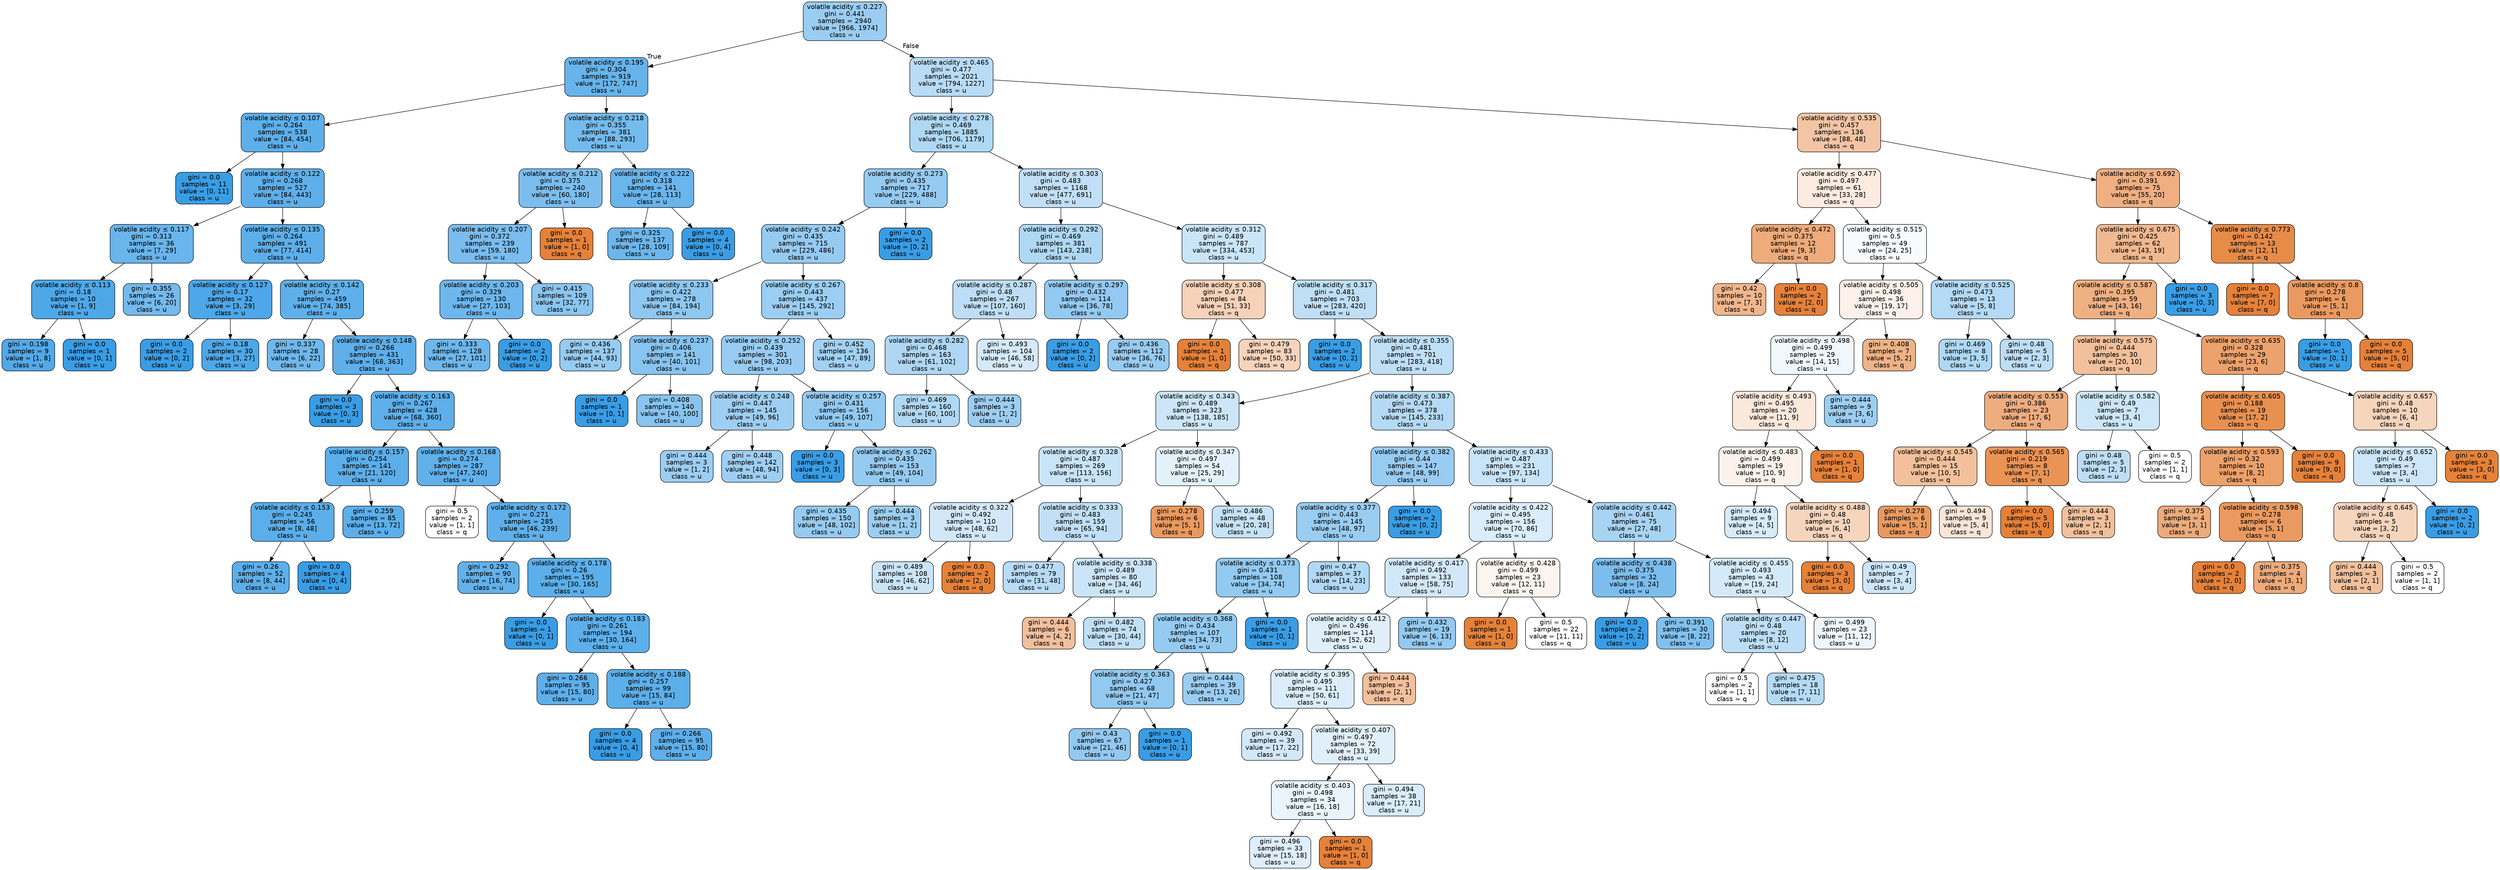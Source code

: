 digraph Tree {
node [shape=box, style="filled, rounded", color="black", fontname=helvetica] ;
edge [fontname=helvetica] ;
0 [label=<volatile acidity &le; 0.227<br/>gini = 0.441<br/>samples = 2940<br/>value = [966, 1974]<br/>class = u>, fillcolor="#399de582"] ;
1 [label=<volatile acidity &le; 0.195<br/>gini = 0.304<br/>samples = 919<br/>value = [172, 747]<br/>class = u>, fillcolor="#399de5c4"] ;
0 -> 1 [labeldistance=2.5, labelangle=45, headlabel="True"] ;
2 [label=<volatile acidity &le; 0.107<br/>gini = 0.264<br/>samples = 538<br/>value = [84, 454]<br/>class = u>, fillcolor="#399de5d0"] ;
1 -> 2 ;
3 [label=<gini = 0.0<br/>samples = 11<br/>value = [0, 11]<br/>class = u>, fillcolor="#399de5ff"] ;
2 -> 3 ;
4 [label=<volatile acidity &le; 0.122<br/>gini = 0.268<br/>samples = 527<br/>value = [84, 443]<br/>class = u>, fillcolor="#399de5cf"] ;
2 -> 4 ;
5 [label=<volatile acidity &le; 0.117<br/>gini = 0.313<br/>samples = 36<br/>value = [7, 29]<br/>class = u>, fillcolor="#399de5c1"] ;
4 -> 5 ;
6 [label=<volatile acidity &le; 0.113<br/>gini = 0.18<br/>samples = 10<br/>value = [1, 9]<br/>class = u>, fillcolor="#399de5e3"] ;
5 -> 6 ;
7 [label=<gini = 0.198<br/>samples = 9<br/>value = [1, 8]<br/>class = u>, fillcolor="#399de5df"] ;
6 -> 7 ;
8 [label=<gini = 0.0<br/>samples = 1<br/>value = [0, 1]<br/>class = u>, fillcolor="#399de5ff"] ;
6 -> 8 ;
9 [label=<gini = 0.355<br/>samples = 26<br/>value = [6, 20]<br/>class = u>, fillcolor="#399de5b3"] ;
5 -> 9 ;
10 [label=<volatile acidity &le; 0.135<br/>gini = 0.264<br/>samples = 491<br/>value = [77, 414]<br/>class = u>, fillcolor="#399de5d0"] ;
4 -> 10 ;
11 [label=<volatile acidity &le; 0.127<br/>gini = 0.17<br/>samples = 32<br/>value = [3, 29]<br/>class = u>, fillcolor="#399de5e5"] ;
10 -> 11 ;
12 [label=<gini = 0.0<br/>samples = 2<br/>value = [0, 2]<br/>class = u>, fillcolor="#399de5ff"] ;
11 -> 12 ;
13 [label=<gini = 0.18<br/>samples = 30<br/>value = [3, 27]<br/>class = u>, fillcolor="#399de5e3"] ;
11 -> 13 ;
14 [label=<volatile acidity &le; 0.142<br/>gini = 0.27<br/>samples = 459<br/>value = [74, 385]<br/>class = u>, fillcolor="#399de5ce"] ;
10 -> 14 ;
15 [label=<gini = 0.337<br/>samples = 28<br/>value = [6, 22]<br/>class = u>, fillcolor="#399de5b9"] ;
14 -> 15 ;
16 [label=<volatile acidity &le; 0.148<br/>gini = 0.266<br/>samples = 431<br/>value = [68, 363]<br/>class = u>, fillcolor="#399de5cf"] ;
14 -> 16 ;
17 [label=<gini = 0.0<br/>samples = 3<br/>value = [0, 3]<br/>class = u>, fillcolor="#399de5ff"] ;
16 -> 17 ;
18 [label=<volatile acidity &le; 0.163<br/>gini = 0.267<br/>samples = 428<br/>value = [68, 360]<br/>class = u>, fillcolor="#399de5cf"] ;
16 -> 18 ;
19 [label=<volatile acidity &le; 0.157<br/>gini = 0.254<br/>samples = 141<br/>value = [21, 120]<br/>class = u>, fillcolor="#399de5d2"] ;
18 -> 19 ;
20 [label=<volatile acidity &le; 0.153<br/>gini = 0.245<br/>samples = 56<br/>value = [8, 48]<br/>class = u>, fillcolor="#399de5d4"] ;
19 -> 20 ;
21 [label=<gini = 0.26<br/>samples = 52<br/>value = [8, 44]<br/>class = u>, fillcolor="#399de5d1"] ;
20 -> 21 ;
22 [label=<gini = 0.0<br/>samples = 4<br/>value = [0, 4]<br/>class = u>, fillcolor="#399de5ff"] ;
20 -> 22 ;
23 [label=<gini = 0.259<br/>samples = 85<br/>value = [13, 72]<br/>class = u>, fillcolor="#399de5d1"] ;
19 -> 23 ;
24 [label=<volatile acidity &le; 0.168<br/>gini = 0.274<br/>samples = 287<br/>value = [47, 240]<br/>class = u>, fillcolor="#399de5cd"] ;
18 -> 24 ;
25 [label=<gini = 0.5<br/>samples = 2<br/>value = [1, 1]<br/>class = q>, fillcolor="#e5813900"] ;
24 -> 25 ;
26 [label=<volatile acidity &le; 0.172<br/>gini = 0.271<br/>samples = 285<br/>value = [46, 239]<br/>class = u>, fillcolor="#399de5ce"] ;
24 -> 26 ;
27 [label=<gini = 0.292<br/>samples = 90<br/>value = [16, 74]<br/>class = u>, fillcolor="#399de5c8"] ;
26 -> 27 ;
28 [label=<volatile acidity &le; 0.178<br/>gini = 0.26<br/>samples = 195<br/>value = [30, 165]<br/>class = u>, fillcolor="#399de5d1"] ;
26 -> 28 ;
29 [label=<gini = 0.0<br/>samples = 1<br/>value = [0, 1]<br/>class = u>, fillcolor="#399de5ff"] ;
28 -> 29 ;
30 [label=<volatile acidity &le; 0.183<br/>gini = 0.261<br/>samples = 194<br/>value = [30, 164]<br/>class = u>, fillcolor="#399de5d0"] ;
28 -> 30 ;
31 [label=<gini = 0.266<br/>samples = 95<br/>value = [15, 80]<br/>class = u>, fillcolor="#399de5cf"] ;
30 -> 31 ;
32 [label=<volatile acidity &le; 0.188<br/>gini = 0.257<br/>samples = 99<br/>value = [15, 84]<br/>class = u>, fillcolor="#399de5d1"] ;
30 -> 32 ;
33 [label=<gini = 0.0<br/>samples = 4<br/>value = [0, 4]<br/>class = u>, fillcolor="#399de5ff"] ;
32 -> 33 ;
34 [label=<gini = 0.266<br/>samples = 95<br/>value = [15, 80]<br/>class = u>, fillcolor="#399de5cf"] ;
32 -> 34 ;
35 [label=<volatile acidity &le; 0.218<br/>gini = 0.355<br/>samples = 381<br/>value = [88, 293]<br/>class = u>, fillcolor="#399de5b2"] ;
1 -> 35 ;
36 [label=<volatile acidity &le; 0.212<br/>gini = 0.375<br/>samples = 240<br/>value = [60, 180]<br/>class = u>, fillcolor="#399de5aa"] ;
35 -> 36 ;
37 [label=<volatile acidity &le; 0.207<br/>gini = 0.372<br/>samples = 239<br/>value = [59, 180]<br/>class = u>, fillcolor="#399de5ab"] ;
36 -> 37 ;
38 [label=<volatile acidity &le; 0.203<br/>gini = 0.329<br/>samples = 130<br/>value = [27, 103]<br/>class = u>, fillcolor="#399de5bc"] ;
37 -> 38 ;
39 [label=<gini = 0.333<br/>samples = 128<br/>value = [27, 101]<br/>class = u>, fillcolor="#399de5bb"] ;
38 -> 39 ;
40 [label=<gini = 0.0<br/>samples = 2<br/>value = [0, 2]<br/>class = u>, fillcolor="#399de5ff"] ;
38 -> 40 ;
41 [label=<gini = 0.415<br/>samples = 109<br/>value = [32, 77]<br/>class = u>, fillcolor="#399de595"] ;
37 -> 41 ;
42 [label=<gini = 0.0<br/>samples = 1<br/>value = [1, 0]<br/>class = q>, fillcolor="#e58139ff"] ;
36 -> 42 ;
43 [label=<volatile acidity &le; 0.222<br/>gini = 0.318<br/>samples = 141<br/>value = [28, 113]<br/>class = u>, fillcolor="#399de5c0"] ;
35 -> 43 ;
44 [label=<gini = 0.325<br/>samples = 137<br/>value = [28, 109]<br/>class = u>, fillcolor="#399de5bd"] ;
43 -> 44 ;
45 [label=<gini = 0.0<br/>samples = 4<br/>value = [0, 4]<br/>class = u>, fillcolor="#399de5ff"] ;
43 -> 45 ;
46 [label=<volatile acidity &le; 0.465<br/>gini = 0.477<br/>samples = 2021<br/>value = [794, 1227]<br/>class = u>, fillcolor="#399de55a"] ;
0 -> 46 [labeldistance=2.5, labelangle=-45, headlabel="False"] ;
47 [label=<volatile acidity &le; 0.278<br/>gini = 0.469<br/>samples = 1885<br/>value = [706, 1179]<br/>class = u>, fillcolor="#399de566"] ;
46 -> 47 ;
48 [label=<volatile acidity &le; 0.273<br/>gini = 0.435<br/>samples = 717<br/>value = [229, 488]<br/>class = u>, fillcolor="#399de587"] ;
47 -> 48 ;
49 [label=<volatile acidity &le; 0.242<br/>gini = 0.435<br/>samples = 715<br/>value = [229, 486]<br/>class = u>, fillcolor="#399de587"] ;
48 -> 49 ;
50 [label=<volatile acidity &le; 0.233<br/>gini = 0.422<br/>samples = 278<br/>value = [84, 194]<br/>class = u>, fillcolor="#399de591"] ;
49 -> 50 ;
51 [label=<gini = 0.436<br/>samples = 137<br/>value = [44, 93]<br/>class = u>, fillcolor="#399de586"] ;
50 -> 51 ;
52 [label=<volatile acidity &le; 0.237<br/>gini = 0.406<br/>samples = 141<br/>value = [40, 101]<br/>class = u>, fillcolor="#399de59a"] ;
50 -> 52 ;
53 [label=<gini = 0.0<br/>samples = 1<br/>value = [0, 1]<br/>class = u>, fillcolor="#399de5ff"] ;
52 -> 53 ;
54 [label=<gini = 0.408<br/>samples = 140<br/>value = [40, 100]<br/>class = u>, fillcolor="#399de599"] ;
52 -> 54 ;
55 [label=<volatile acidity &le; 0.267<br/>gini = 0.443<br/>samples = 437<br/>value = [145, 292]<br/>class = u>, fillcolor="#399de580"] ;
49 -> 55 ;
56 [label=<volatile acidity &le; 0.252<br/>gini = 0.439<br/>samples = 301<br/>value = [98, 203]<br/>class = u>, fillcolor="#399de584"] ;
55 -> 56 ;
57 [label=<volatile acidity &le; 0.248<br/>gini = 0.447<br/>samples = 145<br/>value = [49, 96]<br/>class = u>, fillcolor="#399de57d"] ;
56 -> 57 ;
58 [label=<gini = 0.444<br/>samples = 3<br/>value = [1, 2]<br/>class = u>, fillcolor="#399de57f"] ;
57 -> 58 ;
59 [label=<gini = 0.448<br/>samples = 142<br/>value = [48, 94]<br/>class = u>, fillcolor="#399de57d"] ;
57 -> 59 ;
60 [label=<volatile acidity &le; 0.257<br/>gini = 0.431<br/>samples = 156<br/>value = [49, 107]<br/>class = u>, fillcolor="#399de58a"] ;
56 -> 60 ;
61 [label=<gini = 0.0<br/>samples = 3<br/>value = [0, 3]<br/>class = u>, fillcolor="#399de5ff"] ;
60 -> 61 ;
62 [label=<volatile acidity &le; 0.262<br/>gini = 0.435<br/>samples = 153<br/>value = [49, 104]<br/>class = u>, fillcolor="#399de587"] ;
60 -> 62 ;
63 [label=<gini = 0.435<br/>samples = 150<br/>value = [48, 102]<br/>class = u>, fillcolor="#399de587"] ;
62 -> 63 ;
64 [label=<gini = 0.444<br/>samples = 3<br/>value = [1, 2]<br/>class = u>, fillcolor="#399de57f"] ;
62 -> 64 ;
65 [label=<gini = 0.452<br/>samples = 136<br/>value = [47, 89]<br/>class = u>, fillcolor="#399de578"] ;
55 -> 65 ;
66 [label=<gini = 0.0<br/>samples = 2<br/>value = [0, 2]<br/>class = u>, fillcolor="#399de5ff"] ;
48 -> 66 ;
67 [label=<volatile acidity &le; 0.303<br/>gini = 0.483<br/>samples = 1168<br/>value = [477, 691]<br/>class = u>, fillcolor="#399de54f"] ;
47 -> 67 ;
68 [label=<volatile acidity &le; 0.292<br/>gini = 0.469<br/>samples = 381<br/>value = [143, 238]<br/>class = u>, fillcolor="#399de566"] ;
67 -> 68 ;
69 [label=<volatile acidity &le; 0.287<br/>gini = 0.48<br/>samples = 267<br/>value = [107, 160]<br/>class = u>, fillcolor="#399de554"] ;
68 -> 69 ;
70 [label=<volatile acidity &le; 0.282<br/>gini = 0.468<br/>samples = 163<br/>value = [61, 102]<br/>class = u>, fillcolor="#399de567"] ;
69 -> 70 ;
71 [label=<gini = 0.469<br/>samples = 160<br/>value = [60, 100]<br/>class = u>, fillcolor="#399de566"] ;
70 -> 71 ;
72 [label=<gini = 0.444<br/>samples = 3<br/>value = [1, 2]<br/>class = u>, fillcolor="#399de57f"] ;
70 -> 72 ;
73 [label=<gini = 0.493<br/>samples = 104<br/>value = [46, 58]<br/>class = u>, fillcolor="#399de535"] ;
69 -> 73 ;
74 [label=<volatile acidity &le; 0.297<br/>gini = 0.432<br/>samples = 114<br/>value = [36, 78]<br/>class = u>, fillcolor="#399de589"] ;
68 -> 74 ;
75 [label=<gini = 0.0<br/>samples = 2<br/>value = [0, 2]<br/>class = u>, fillcolor="#399de5ff"] ;
74 -> 75 ;
76 [label=<gini = 0.436<br/>samples = 112<br/>value = [36, 76]<br/>class = u>, fillcolor="#399de586"] ;
74 -> 76 ;
77 [label=<volatile acidity &le; 0.312<br/>gini = 0.489<br/>samples = 787<br/>value = [334, 453]<br/>class = u>, fillcolor="#399de543"] ;
67 -> 77 ;
78 [label=<volatile acidity &le; 0.308<br/>gini = 0.477<br/>samples = 84<br/>value = [51, 33]<br/>class = q>, fillcolor="#e581395a"] ;
77 -> 78 ;
79 [label=<gini = 0.0<br/>samples = 1<br/>value = [1, 0]<br/>class = q>, fillcolor="#e58139ff"] ;
78 -> 79 ;
80 [label=<gini = 0.479<br/>samples = 83<br/>value = [50, 33]<br/>class = q>, fillcolor="#e5813957"] ;
78 -> 80 ;
81 [label=<volatile acidity &le; 0.317<br/>gini = 0.481<br/>samples = 703<br/>value = [283, 420]<br/>class = u>, fillcolor="#399de553"] ;
77 -> 81 ;
82 [label=<gini = 0.0<br/>samples = 2<br/>value = [0, 2]<br/>class = u>, fillcolor="#399de5ff"] ;
81 -> 82 ;
83 [label=<volatile acidity &le; 0.355<br/>gini = 0.481<br/>samples = 701<br/>value = [283, 418]<br/>class = u>, fillcolor="#399de552"] ;
81 -> 83 ;
84 [label=<volatile acidity &le; 0.343<br/>gini = 0.489<br/>samples = 323<br/>value = [138, 185]<br/>class = u>, fillcolor="#399de541"] ;
83 -> 84 ;
85 [label=<volatile acidity &le; 0.328<br/>gini = 0.487<br/>samples = 269<br/>value = [113, 156]<br/>class = u>, fillcolor="#399de546"] ;
84 -> 85 ;
86 [label=<volatile acidity &le; 0.322<br/>gini = 0.492<br/>samples = 110<br/>value = [48, 62]<br/>class = u>, fillcolor="#399de53a"] ;
85 -> 86 ;
87 [label=<gini = 0.489<br/>samples = 108<br/>value = [46, 62]<br/>class = u>, fillcolor="#399de542"] ;
86 -> 87 ;
88 [label=<gini = 0.0<br/>samples = 2<br/>value = [2, 0]<br/>class = q>, fillcolor="#e58139ff"] ;
86 -> 88 ;
89 [label=<volatile acidity &le; 0.333<br/>gini = 0.483<br/>samples = 159<br/>value = [65, 94]<br/>class = u>, fillcolor="#399de54f"] ;
85 -> 89 ;
90 [label=<gini = 0.477<br/>samples = 79<br/>value = [31, 48]<br/>class = u>, fillcolor="#399de55a"] ;
89 -> 90 ;
91 [label=<volatile acidity &le; 0.338<br/>gini = 0.489<br/>samples = 80<br/>value = [34, 46]<br/>class = u>, fillcolor="#399de543"] ;
89 -> 91 ;
92 [label=<gini = 0.444<br/>samples = 6<br/>value = [4, 2]<br/>class = q>, fillcolor="#e581397f"] ;
91 -> 92 ;
93 [label=<gini = 0.482<br/>samples = 74<br/>value = [30, 44]<br/>class = u>, fillcolor="#399de551"] ;
91 -> 93 ;
94 [label=<volatile acidity &le; 0.347<br/>gini = 0.497<br/>samples = 54<br/>value = [25, 29]<br/>class = u>, fillcolor="#399de523"] ;
84 -> 94 ;
95 [label=<gini = 0.278<br/>samples = 6<br/>value = [5, 1]<br/>class = q>, fillcolor="#e58139cc"] ;
94 -> 95 ;
96 [label=<gini = 0.486<br/>samples = 48<br/>value = [20, 28]<br/>class = u>, fillcolor="#399de549"] ;
94 -> 96 ;
97 [label=<volatile acidity &le; 0.387<br/>gini = 0.473<br/>samples = 378<br/>value = [145, 233]<br/>class = u>, fillcolor="#399de560"] ;
83 -> 97 ;
98 [label=<volatile acidity &le; 0.382<br/>gini = 0.44<br/>samples = 147<br/>value = [48, 99]<br/>class = u>, fillcolor="#399de583"] ;
97 -> 98 ;
99 [label=<volatile acidity &le; 0.377<br/>gini = 0.443<br/>samples = 145<br/>value = [48, 97]<br/>class = u>, fillcolor="#399de581"] ;
98 -> 99 ;
100 [label=<volatile acidity &le; 0.373<br/>gini = 0.431<br/>samples = 108<br/>value = [34, 74]<br/>class = u>, fillcolor="#399de58a"] ;
99 -> 100 ;
101 [label=<volatile acidity &le; 0.368<br/>gini = 0.434<br/>samples = 107<br/>value = [34, 73]<br/>class = u>, fillcolor="#399de588"] ;
100 -> 101 ;
102 [label=<volatile acidity &le; 0.363<br/>gini = 0.427<br/>samples = 68<br/>value = [21, 47]<br/>class = u>, fillcolor="#399de58d"] ;
101 -> 102 ;
103 [label=<gini = 0.43<br/>samples = 67<br/>value = [21, 46]<br/>class = u>, fillcolor="#399de58b"] ;
102 -> 103 ;
104 [label=<gini = 0.0<br/>samples = 1<br/>value = [0, 1]<br/>class = u>, fillcolor="#399de5ff"] ;
102 -> 104 ;
105 [label=<gini = 0.444<br/>samples = 39<br/>value = [13, 26]<br/>class = u>, fillcolor="#399de57f"] ;
101 -> 105 ;
106 [label=<gini = 0.0<br/>samples = 1<br/>value = [0, 1]<br/>class = u>, fillcolor="#399de5ff"] ;
100 -> 106 ;
107 [label=<gini = 0.47<br/>samples = 37<br/>value = [14, 23]<br/>class = u>, fillcolor="#399de564"] ;
99 -> 107 ;
108 [label=<gini = 0.0<br/>samples = 2<br/>value = [0, 2]<br/>class = u>, fillcolor="#399de5ff"] ;
98 -> 108 ;
109 [label=<volatile acidity &le; 0.433<br/>gini = 0.487<br/>samples = 231<br/>value = [97, 134]<br/>class = u>, fillcolor="#399de546"] ;
97 -> 109 ;
110 [label=<volatile acidity &le; 0.422<br/>gini = 0.495<br/>samples = 156<br/>value = [70, 86]<br/>class = u>, fillcolor="#399de52f"] ;
109 -> 110 ;
111 [label=<volatile acidity &le; 0.417<br/>gini = 0.492<br/>samples = 133<br/>value = [58, 75]<br/>class = u>, fillcolor="#399de53a"] ;
110 -> 111 ;
112 [label=<volatile acidity &le; 0.412<br/>gini = 0.496<br/>samples = 114<br/>value = [52, 62]<br/>class = u>, fillcolor="#399de529"] ;
111 -> 112 ;
113 [label=<volatile acidity &le; 0.395<br/>gini = 0.495<br/>samples = 111<br/>value = [50, 61]<br/>class = u>, fillcolor="#399de52e"] ;
112 -> 113 ;
114 [label=<gini = 0.492<br/>samples = 39<br/>value = [17, 22]<br/>class = u>, fillcolor="#399de53a"] ;
113 -> 114 ;
115 [label=<volatile acidity &le; 0.407<br/>gini = 0.497<br/>samples = 72<br/>value = [33, 39]<br/>class = u>, fillcolor="#399de527"] ;
113 -> 115 ;
116 [label=<volatile acidity &le; 0.403<br/>gini = 0.498<br/>samples = 34<br/>value = [16, 18]<br/>class = u>, fillcolor="#399de51c"] ;
115 -> 116 ;
117 [label=<gini = 0.496<br/>samples = 33<br/>value = [15, 18]<br/>class = u>, fillcolor="#399de52a"] ;
116 -> 117 ;
118 [label=<gini = 0.0<br/>samples = 1<br/>value = [1, 0]<br/>class = q>, fillcolor="#e58139ff"] ;
116 -> 118 ;
119 [label=<gini = 0.494<br/>samples = 38<br/>value = [17, 21]<br/>class = u>, fillcolor="#399de531"] ;
115 -> 119 ;
120 [label=<gini = 0.444<br/>samples = 3<br/>value = [2, 1]<br/>class = q>, fillcolor="#e581397f"] ;
112 -> 120 ;
121 [label=<gini = 0.432<br/>samples = 19<br/>value = [6, 13]<br/>class = u>, fillcolor="#399de589"] ;
111 -> 121 ;
122 [label=<volatile acidity &le; 0.428<br/>gini = 0.499<br/>samples = 23<br/>value = [12, 11]<br/>class = q>, fillcolor="#e5813915"] ;
110 -> 122 ;
123 [label=<gini = 0.0<br/>samples = 1<br/>value = [1, 0]<br/>class = q>, fillcolor="#e58139ff"] ;
122 -> 123 ;
124 [label=<gini = 0.5<br/>samples = 22<br/>value = [11, 11]<br/>class = q>, fillcolor="#e5813900"] ;
122 -> 124 ;
125 [label=<volatile acidity &le; 0.442<br/>gini = 0.461<br/>samples = 75<br/>value = [27, 48]<br/>class = u>, fillcolor="#399de570"] ;
109 -> 125 ;
126 [label=<volatile acidity &le; 0.438<br/>gini = 0.375<br/>samples = 32<br/>value = [8, 24]<br/>class = u>, fillcolor="#399de5aa"] ;
125 -> 126 ;
127 [label=<gini = 0.0<br/>samples = 2<br/>value = [0, 2]<br/>class = u>, fillcolor="#399de5ff"] ;
126 -> 127 ;
128 [label=<gini = 0.391<br/>samples = 30<br/>value = [8, 22]<br/>class = u>, fillcolor="#399de5a2"] ;
126 -> 128 ;
129 [label=<volatile acidity &le; 0.455<br/>gini = 0.493<br/>samples = 43<br/>value = [19, 24]<br/>class = u>, fillcolor="#399de535"] ;
125 -> 129 ;
130 [label=<volatile acidity &le; 0.447<br/>gini = 0.48<br/>samples = 20<br/>value = [8, 12]<br/>class = u>, fillcolor="#399de555"] ;
129 -> 130 ;
131 [label=<gini = 0.5<br/>samples = 2<br/>value = [1, 1]<br/>class = q>, fillcolor="#e5813900"] ;
130 -> 131 ;
132 [label=<gini = 0.475<br/>samples = 18<br/>value = [7, 11]<br/>class = u>, fillcolor="#399de55d"] ;
130 -> 132 ;
133 [label=<gini = 0.499<br/>samples = 23<br/>value = [11, 12]<br/>class = u>, fillcolor="#399de515"] ;
129 -> 133 ;
134 [label=<volatile acidity &le; 0.535<br/>gini = 0.457<br/>samples = 136<br/>value = [88, 48]<br/>class = q>, fillcolor="#e5813974"] ;
46 -> 134 ;
135 [label=<volatile acidity &le; 0.477<br/>gini = 0.497<br/>samples = 61<br/>value = [33, 28]<br/>class = q>, fillcolor="#e5813927"] ;
134 -> 135 ;
136 [label=<volatile acidity &le; 0.472<br/>gini = 0.375<br/>samples = 12<br/>value = [9, 3]<br/>class = q>, fillcolor="#e58139aa"] ;
135 -> 136 ;
137 [label=<gini = 0.42<br/>samples = 10<br/>value = [7, 3]<br/>class = q>, fillcolor="#e5813992"] ;
136 -> 137 ;
138 [label=<gini = 0.0<br/>samples = 2<br/>value = [2, 0]<br/>class = q>, fillcolor="#e58139ff"] ;
136 -> 138 ;
139 [label=<volatile acidity &le; 0.515<br/>gini = 0.5<br/>samples = 49<br/>value = [24, 25]<br/>class = u>, fillcolor="#399de50a"] ;
135 -> 139 ;
140 [label=<volatile acidity &le; 0.505<br/>gini = 0.498<br/>samples = 36<br/>value = [19, 17]<br/>class = q>, fillcolor="#e581391b"] ;
139 -> 140 ;
141 [label=<volatile acidity &le; 0.498<br/>gini = 0.499<br/>samples = 29<br/>value = [14, 15]<br/>class = u>, fillcolor="#399de511"] ;
140 -> 141 ;
142 [label=<volatile acidity &le; 0.493<br/>gini = 0.495<br/>samples = 20<br/>value = [11, 9]<br/>class = q>, fillcolor="#e581392e"] ;
141 -> 142 ;
143 [label=<volatile acidity &le; 0.483<br/>gini = 0.499<br/>samples = 19<br/>value = [10, 9]<br/>class = q>, fillcolor="#e5813919"] ;
142 -> 143 ;
144 [label=<gini = 0.494<br/>samples = 9<br/>value = [4, 5]<br/>class = u>, fillcolor="#399de533"] ;
143 -> 144 ;
145 [label=<volatile acidity &le; 0.488<br/>gini = 0.48<br/>samples = 10<br/>value = [6, 4]<br/>class = q>, fillcolor="#e5813955"] ;
143 -> 145 ;
146 [label=<gini = 0.0<br/>samples = 3<br/>value = [3, 0]<br/>class = q>, fillcolor="#e58139ff"] ;
145 -> 146 ;
147 [label=<gini = 0.49<br/>samples = 7<br/>value = [3, 4]<br/>class = u>, fillcolor="#399de540"] ;
145 -> 147 ;
148 [label=<gini = 0.0<br/>samples = 1<br/>value = [1, 0]<br/>class = q>, fillcolor="#e58139ff"] ;
142 -> 148 ;
149 [label=<gini = 0.444<br/>samples = 9<br/>value = [3, 6]<br/>class = u>, fillcolor="#399de57f"] ;
141 -> 149 ;
150 [label=<gini = 0.408<br/>samples = 7<br/>value = [5, 2]<br/>class = q>, fillcolor="#e5813999"] ;
140 -> 150 ;
151 [label=<volatile acidity &le; 0.525<br/>gini = 0.473<br/>samples = 13<br/>value = [5, 8]<br/>class = u>, fillcolor="#399de560"] ;
139 -> 151 ;
152 [label=<gini = 0.469<br/>samples = 8<br/>value = [3, 5]<br/>class = u>, fillcolor="#399de566"] ;
151 -> 152 ;
153 [label=<gini = 0.48<br/>samples = 5<br/>value = [2, 3]<br/>class = u>, fillcolor="#399de555"] ;
151 -> 153 ;
154 [label=<volatile acidity &le; 0.692<br/>gini = 0.391<br/>samples = 75<br/>value = [55, 20]<br/>class = q>, fillcolor="#e58139a2"] ;
134 -> 154 ;
155 [label=<volatile acidity &le; 0.675<br/>gini = 0.425<br/>samples = 62<br/>value = [43, 19]<br/>class = q>, fillcolor="#e581398e"] ;
154 -> 155 ;
156 [label=<volatile acidity &le; 0.587<br/>gini = 0.395<br/>samples = 59<br/>value = [43, 16]<br/>class = q>, fillcolor="#e58139a0"] ;
155 -> 156 ;
157 [label=<volatile acidity &le; 0.575<br/>gini = 0.444<br/>samples = 30<br/>value = [20, 10]<br/>class = q>, fillcolor="#e581397f"] ;
156 -> 157 ;
158 [label=<volatile acidity &le; 0.553<br/>gini = 0.386<br/>samples = 23<br/>value = [17, 6]<br/>class = q>, fillcolor="#e58139a5"] ;
157 -> 158 ;
159 [label=<volatile acidity &le; 0.545<br/>gini = 0.444<br/>samples = 15<br/>value = [10, 5]<br/>class = q>, fillcolor="#e581397f"] ;
158 -> 159 ;
160 [label=<gini = 0.278<br/>samples = 6<br/>value = [5, 1]<br/>class = q>, fillcolor="#e58139cc"] ;
159 -> 160 ;
161 [label=<gini = 0.494<br/>samples = 9<br/>value = [5, 4]<br/>class = q>, fillcolor="#e5813933"] ;
159 -> 161 ;
162 [label=<volatile acidity &le; 0.565<br/>gini = 0.219<br/>samples = 8<br/>value = [7, 1]<br/>class = q>, fillcolor="#e58139db"] ;
158 -> 162 ;
163 [label=<gini = 0.0<br/>samples = 5<br/>value = [5, 0]<br/>class = q>, fillcolor="#e58139ff"] ;
162 -> 163 ;
164 [label=<gini = 0.444<br/>samples = 3<br/>value = [2, 1]<br/>class = q>, fillcolor="#e581397f"] ;
162 -> 164 ;
165 [label=<volatile acidity &le; 0.582<br/>gini = 0.49<br/>samples = 7<br/>value = [3, 4]<br/>class = u>, fillcolor="#399de540"] ;
157 -> 165 ;
166 [label=<gini = 0.48<br/>samples = 5<br/>value = [2, 3]<br/>class = u>, fillcolor="#399de555"] ;
165 -> 166 ;
167 [label=<gini = 0.5<br/>samples = 2<br/>value = [1, 1]<br/>class = q>, fillcolor="#e5813900"] ;
165 -> 167 ;
168 [label=<volatile acidity &le; 0.635<br/>gini = 0.328<br/>samples = 29<br/>value = [23, 6]<br/>class = q>, fillcolor="#e58139bc"] ;
156 -> 168 ;
169 [label=<volatile acidity &le; 0.605<br/>gini = 0.188<br/>samples = 19<br/>value = [17, 2]<br/>class = q>, fillcolor="#e58139e1"] ;
168 -> 169 ;
170 [label=<volatile acidity &le; 0.593<br/>gini = 0.32<br/>samples = 10<br/>value = [8, 2]<br/>class = q>, fillcolor="#e58139bf"] ;
169 -> 170 ;
171 [label=<gini = 0.375<br/>samples = 4<br/>value = [3, 1]<br/>class = q>, fillcolor="#e58139aa"] ;
170 -> 171 ;
172 [label=<volatile acidity &le; 0.598<br/>gini = 0.278<br/>samples = 6<br/>value = [5, 1]<br/>class = q>, fillcolor="#e58139cc"] ;
170 -> 172 ;
173 [label=<gini = 0.0<br/>samples = 2<br/>value = [2, 0]<br/>class = q>, fillcolor="#e58139ff"] ;
172 -> 173 ;
174 [label=<gini = 0.375<br/>samples = 4<br/>value = [3, 1]<br/>class = q>, fillcolor="#e58139aa"] ;
172 -> 174 ;
175 [label=<gini = 0.0<br/>samples = 9<br/>value = [9, 0]<br/>class = q>, fillcolor="#e58139ff"] ;
169 -> 175 ;
176 [label=<volatile acidity &le; 0.657<br/>gini = 0.48<br/>samples = 10<br/>value = [6, 4]<br/>class = q>, fillcolor="#e5813955"] ;
168 -> 176 ;
177 [label=<volatile acidity &le; 0.652<br/>gini = 0.49<br/>samples = 7<br/>value = [3, 4]<br/>class = u>, fillcolor="#399de540"] ;
176 -> 177 ;
178 [label=<volatile acidity &le; 0.645<br/>gini = 0.48<br/>samples = 5<br/>value = [3, 2]<br/>class = q>, fillcolor="#e5813955"] ;
177 -> 178 ;
179 [label=<gini = 0.444<br/>samples = 3<br/>value = [2, 1]<br/>class = q>, fillcolor="#e581397f"] ;
178 -> 179 ;
180 [label=<gini = 0.5<br/>samples = 2<br/>value = [1, 1]<br/>class = q>, fillcolor="#e5813900"] ;
178 -> 180 ;
181 [label=<gini = 0.0<br/>samples = 2<br/>value = [0, 2]<br/>class = u>, fillcolor="#399de5ff"] ;
177 -> 181 ;
182 [label=<gini = 0.0<br/>samples = 3<br/>value = [3, 0]<br/>class = q>, fillcolor="#e58139ff"] ;
176 -> 182 ;
183 [label=<gini = 0.0<br/>samples = 3<br/>value = [0, 3]<br/>class = u>, fillcolor="#399de5ff"] ;
155 -> 183 ;
184 [label=<volatile acidity &le; 0.773<br/>gini = 0.142<br/>samples = 13<br/>value = [12, 1]<br/>class = q>, fillcolor="#e58139ea"] ;
154 -> 184 ;
185 [label=<gini = 0.0<br/>samples = 7<br/>value = [7, 0]<br/>class = q>, fillcolor="#e58139ff"] ;
184 -> 185 ;
186 [label=<volatile acidity &le; 0.8<br/>gini = 0.278<br/>samples = 6<br/>value = [5, 1]<br/>class = q>, fillcolor="#e58139cc"] ;
184 -> 186 ;
187 [label=<gini = 0.0<br/>samples = 1<br/>value = [0, 1]<br/>class = u>, fillcolor="#399de5ff"] ;
186 -> 187 ;
188 [label=<gini = 0.0<br/>samples = 5<br/>value = [5, 0]<br/>class = q>, fillcolor="#e58139ff"] ;
186 -> 188 ;
}